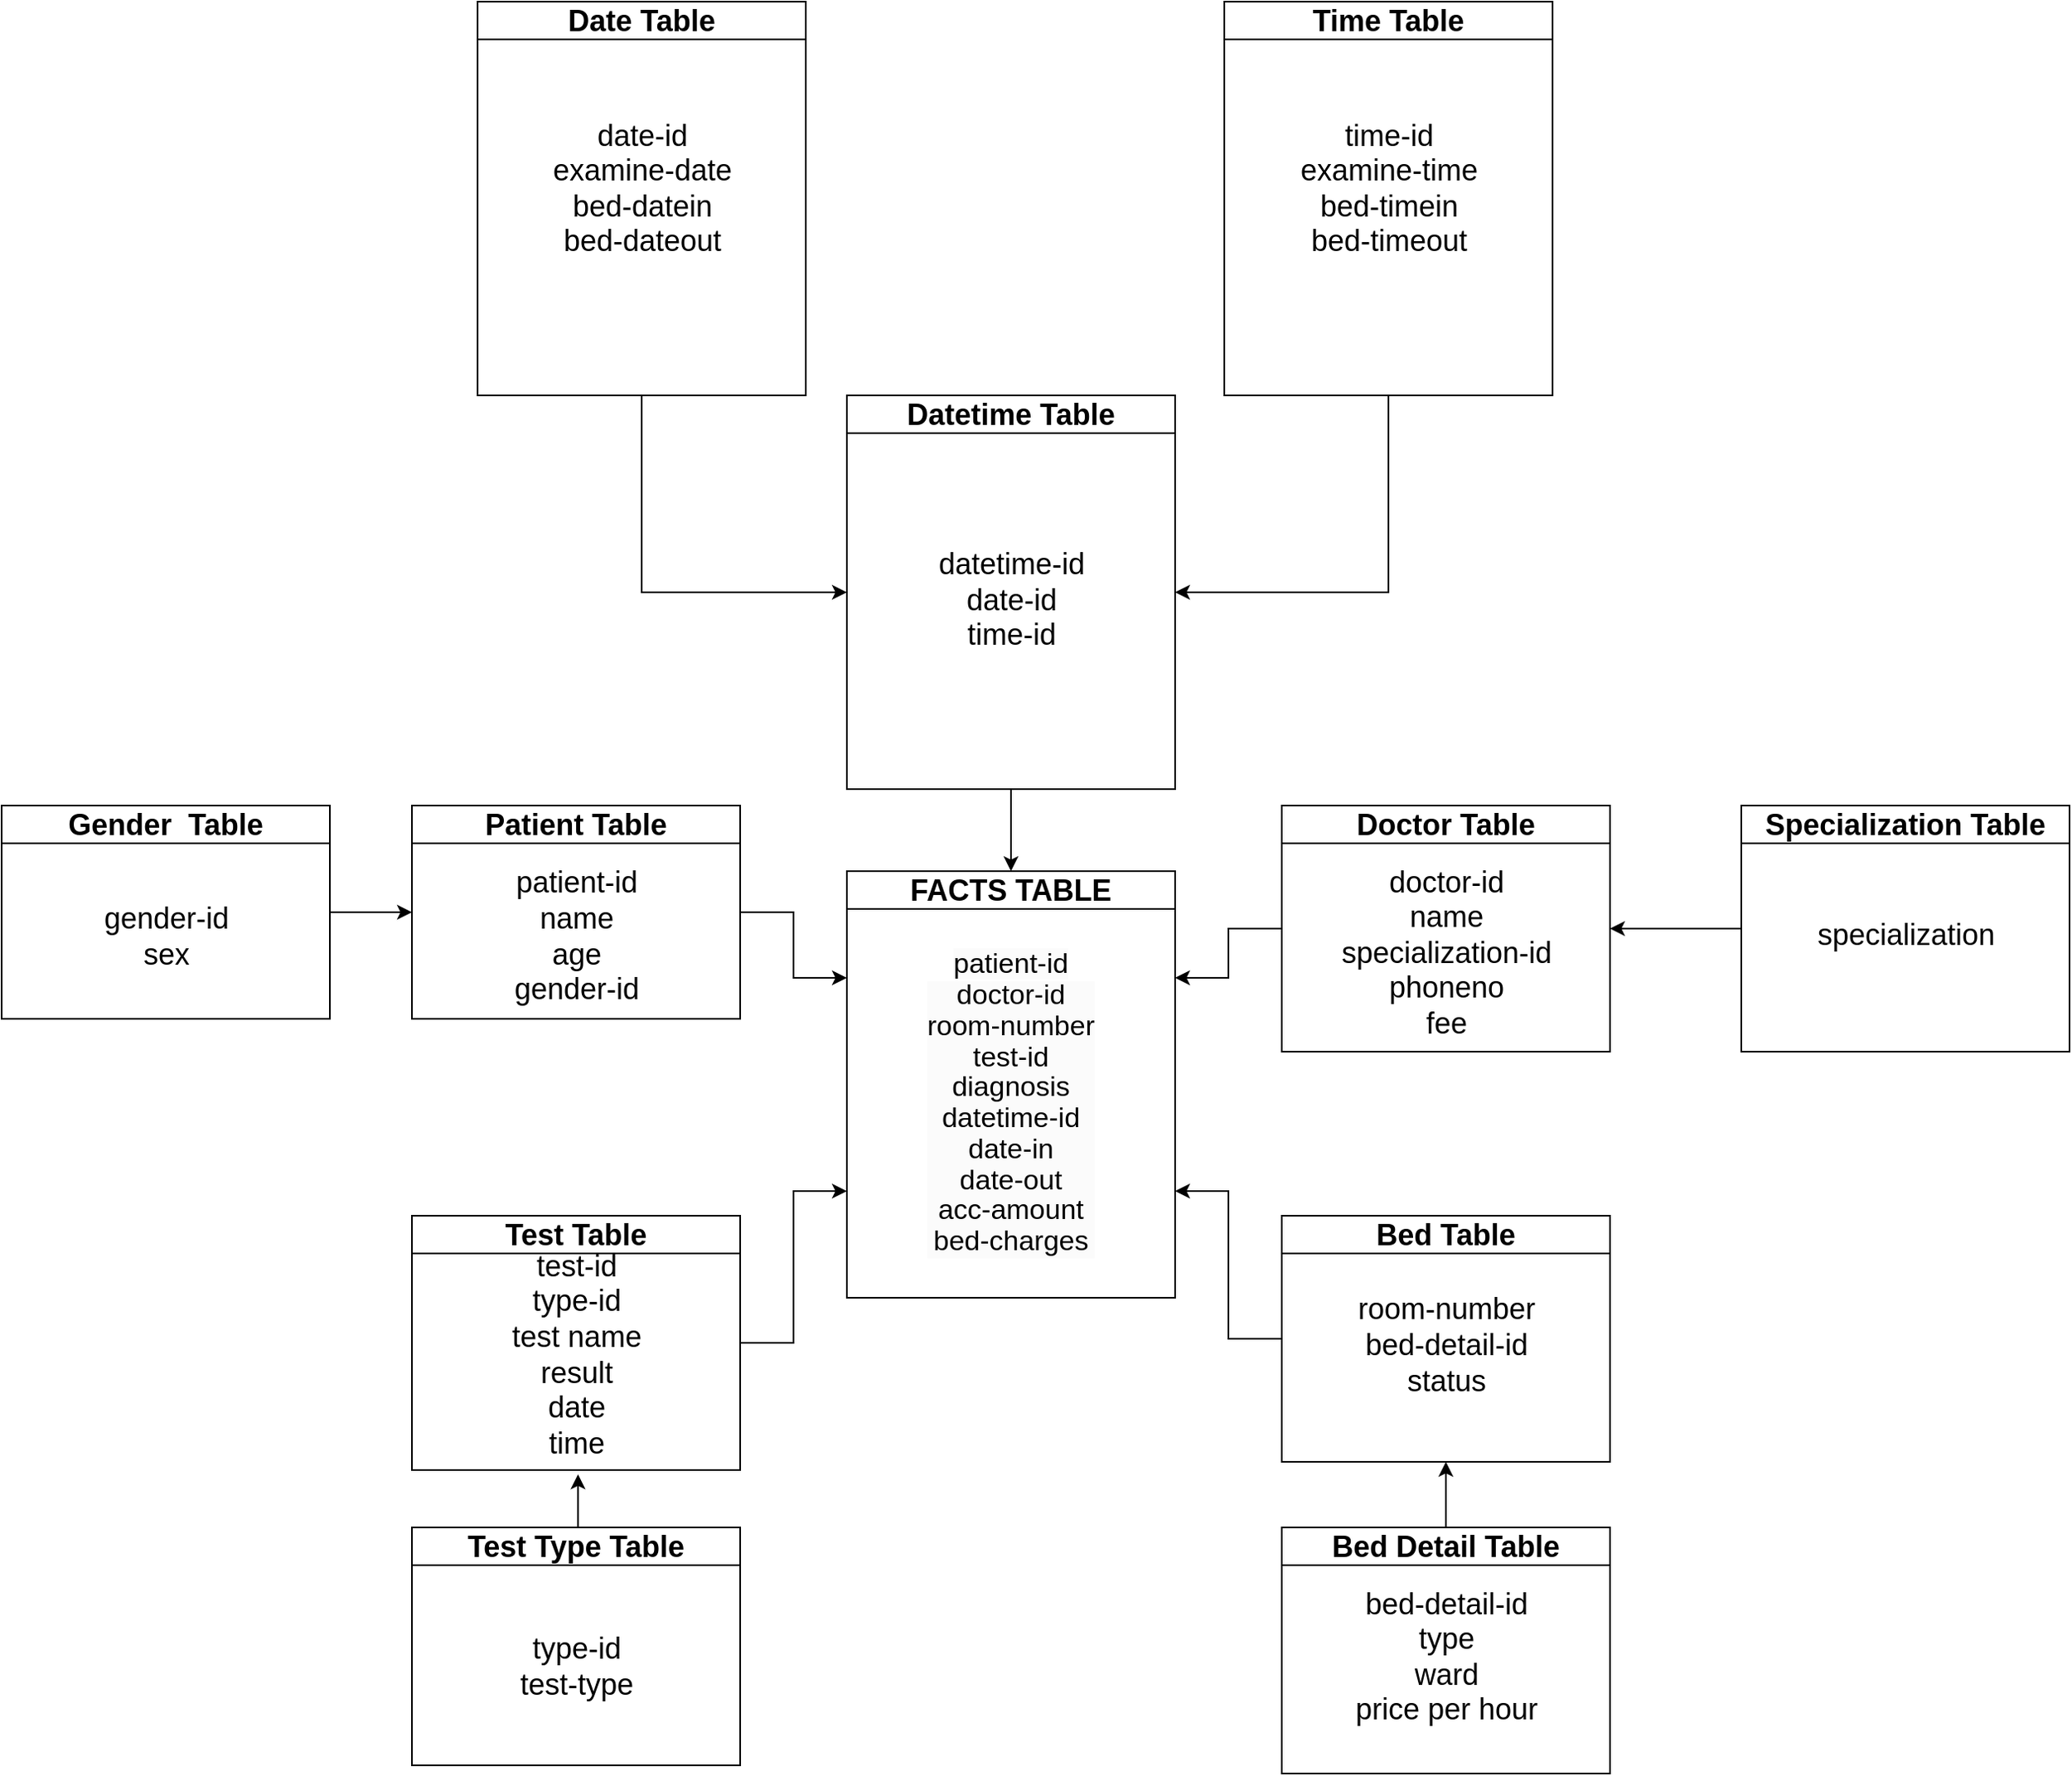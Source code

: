 <mxfile version="26.0.11">
  <diagram id="R2lEEEUBdFMjLlhIrx00" name="Page-1">
    <mxGraphModel dx="1419" dy="2397" grid="1" gridSize="10" guides="1" tooltips="1" connect="1" arrows="1" fold="1" page="1" pageScale="1" pageWidth="850" pageHeight="1100" math="0" shadow="0" extFonts="Permanent Marker^https://fonts.googleapis.com/css?family=Permanent+Marker">
      <root>
        <mxCell id="0" />
        <mxCell id="1" parent="0" />
        <mxCell id="buUf2vuJPlwVmImWlEwj-42" value="&lt;font style=&quot;font-size: 18px;&quot;&gt;FACTS TABLE&lt;/font&gt;" style="swimlane;whiteSpace=wrap;html=1;" vertex="1" parent="1">
          <mxGeometry x="1395" y="420" width="200" height="260" as="geometry" />
        </mxCell>
        <mxCell id="buUf2vuJPlwVmImWlEwj-43" value="&lt;font style=&quot;forced-color-adjust: none; color: rgb(0, 0, 0); font-family: Helvetica; font-style: normal; font-variant-ligatures: normal; font-variant-caps: normal; font-weight: 400; letter-spacing: normal; orphans: 2; text-indent: 0px; text-transform: none; widows: 2; word-spacing: 0px; -webkit-text-stroke-width: 0px; white-space: nowrap; background-color: rgb(251, 251, 251); text-decoration-thickness: initial; text-decoration-style: initial; text-decoration-color: initial; line-height: 110%;&quot;&gt;patient-id&lt;/font&gt;&lt;div style=&quot;forced-color-adjust: none; color: rgb(0, 0, 0); font-family: Helvetica; font-style: normal; font-variant-ligatures: normal; font-variant-caps: normal; font-weight: 400; letter-spacing: normal; orphans: 2; text-indent: 0px; text-transform: none; widows: 2; word-spacing: 0px; -webkit-text-stroke-width: 0px; white-space: nowrap; background-color: rgb(251, 251, 251); text-decoration-thickness: initial; text-decoration-style: initial; text-decoration-color: initial; line-height: 110%;&quot;&gt;&lt;font style=&quot;forced-color-adjust: none; line-height: 110%;&quot;&gt;doctor-id&lt;/font&gt;&lt;/div&gt;&lt;div style=&quot;forced-color-adjust: none; color: rgb(0, 0, 0); font-family: Helvetica; font-style: normal; font-variant-ligatures: normal; font-variant-caps: normal; font-weight: 400; letter-spacing: normal; orphans: 2; text-indent: 0px; text-transform: none; widows: 2; word-spacing: 0px; -webkit-text-stroke-width: 0px; white-space: nowrap; background-color: rgb(251, 251, 251); text-decoration-thickness: initial; text-decoration-style: initial; text-decoration-color: initial; line-height: 110%;&quot;&gt;&lt;font style=&quot;forced-color-adjust: none; line-height: 110%;&quot;&gt;room-number&lt;/font&gt;&lt;/div&gt;&lt;div style=&quot;forced-color-adjust: none; color: rgb(0, 0, 0); font-family: Helvetica; font-style: normal; font-variant-ligatures: normal; font-variant-caps: normal; font-weight: 400; letter-spacing: normal; orphans: 2; text-indent: 0px; text-transform: none; widows: 2; word-spacing: 0px; -webkit-text-stroke-width: 0px; white-space: nowrap; background-color: rgb(251, 251, 251); text-decoration-thickness: initial; text-decoration-style: initial; text-decoration-color: initial; line-height: 110%;&quot;&gt;&lt;font style=&quot;forced-color-adjust: none; line-height: 110%;&quot;&gt;test-id&lt;/font&gt;&lt;/div&gt;&lt;div style=&quot;forced-color-adjust: none; color: rgb(0, 0, 0); font-family: Helvetica; font-style: normal; font-variant-ligatures: normal; font-variant-caps: normal; font-weight: 400; letter-spacing: normal; orphans: 2; text-indent: 0px; text-transform: none; widows: 2; word-spacing: 0px; -webkit-text-stroke-width: 0px; white-space: nowrap; background-color: rgb(251, 251, 251); text-decoration-thickness: initial; text-decoration-style: initial; text-decoration-color: initial; line-height: 110%;&quot;&gt;&lt;font style=&quot;forced-color-adjust: none; line-height: 110%;&quot;&gt;diagnosis&lt;/font&gt;&lt;/div&gt;&lt;div style=&quot;forced-color-adjust: none; color: rgb(0, 0, 0); font-family: Helvetica; font-style: normal; font-variant-ligatures: normal; font-variant-caps: normal; font-weight: 400; letter-spacing: normal; orphans: 2; text-indent: 0px; text-transform: none; widows: 2; word-spacing: 0px; -webkit-text-stroke-width: 0px; white-space: nowrap; background-color: rgb(251, 251, 251); text-decoration-thickness: initial; text-decoration-style: initial; text-decoration-color: initial; line-height: 110%;&quot;&gt;&lt;font style=&quot;forced-color-adjust: none; line-height: 110%;&quot;&gt;datetime-id&lt;/font&gt;&lt;/div&gt;&lt;div style=&quot;forced-color-adjust: none; color: rgb(0, 0, 0); font-family: Helvetica; font-style: normal; font-variant-ligatures: normal; font-variant-caps: normal; font-weight: 400; letter-spacing: normal; orphans: 2; text-indent: 0px; text-transform: none; widows: 2; word-spacing: 0px; -webkit-text-stroke-width: 0px; white-space: nowrap; background-color: rgb(251, 251, 251); text-decoration-thickness: initial; text-decoration-style: initial; text-decoration-color: initial; line-height: 110%;&quot;&gt;&lt;div style=&quot;forced-color-adjust: none;&quot;&gt;&lt;div style=&quot;forced-color-adjust: none;&quot;&gt;&lt;font style=&quot;forced-color-adjust: none; line-height: 110%;&quot;&gt;date-in&lt;/font&gt;&lt;/div&gt;&lt;div style=&quot;forced-color-adjust: none;&quot;&gt;&lt;font style=&quot;forced-color-adjust: none; line-height: 110%;&quot;&gt;date-out&lt;/font&gt;&lt;/div&gt;&lt;/div&gt;&lt;div style=&quot;forced-color-adjust: none;&quot;&gt;&lt;font style=&quot;forced-color-adjust: none; line-height: 110%;&quot;&gt;acc-amount&lt;/font&gt;&lt;/div&gt;&lt;/div&gt;&lt;div style=&quot;forced-color-adjust: none; color: rgb(0, 0, 0); font-family: Helvetica; font-style: normal; font-variant-ligatures: normal; font-variant-caps: normal; font-weight: 400; letter-spacing: normal; orphans: 2; text-indent: 0px; text-transform: none; widows: 2; word-spacing: 0px; -webkit-text-stroke-width: 0px; white-space: nowrap; background-color: rgb(251, 251, 251); text-decoration-thickness: initial; text-decoration-style: initial; text-decoration-color: initial; line-height: 110%;&quot;&gt;bed-charges&lt;/div&gt;" style="text;whiteSpace=wrap;html=1;align=center;fontSize=17;" vertex="1" parent="buUf2vuJPlwVmImWlEwj-42">
          <mxGeometry x="45" y="40" width="110" height="200" as="geometry" />
        </mxCell>
        <mxCell id="buUf2vuJPlwVmImWlEwj-44" style="edgeStyle=orthogonalEdgeStyle;rounded=0;orthogonalLoop=1;jettySize=auto;html=1;exitX=0;exitY=0.5;exitDx=0;exitDy=0;entryX=1;entryY=0.75;entryDx=0;entryDy=0;" edge="1" parent="1" source="buUf2vuJPlwVmImWlEwj-45" target="buUf2vuJPlwVmImWlEwj-42">
          <mxGeometry relative="1" as="geometry" />
        </mxCell>
        <mxCell id="buUf2vuJPlwVmImWlEwj-45" value="&lt;font style=&quot;font-size: 18px;&quot;&gt;Bed Table&lt;/font&gt;" style="swimlane;whiteSpace=wrap;html=1;" vertex="1" parent="1">
          <mxGeometry x="1660" y="630" width="200" height="150" as="geometry" />
        </mxCell>
        <mxCell id="buUf2vuJPlwVmImWlEwj-46" value="&lt;font&gt;room-number&lt;/font&gt;&lt;div&gt;bed-detail-id&lt;div&gt;&lt;span style=&quot;background-color: transparent; color: light-dark(rgb(0, 0, 0), rgb(255, 255, 255));&quot;&gt;status&lt;/span&gt;&lt;/div&gt;&lt;div&gt;&lt;div style=&quot;&quot;&gt;&lt;br&gt;&lt;/div&gt;&lt;/div&gt;&lt;/div&gt;" style="text;html=1;align=center;verticalAlign=middle;resizable=0;points=[];autosize=1;strokeColor=none;fillColor=none;fontSize=18;" vertex="1" parent="buUf2vuJPlwVmImWlEwj-45">
          <mxGeometry x="35" y="40" width="130" height="100" as="geometry" />
        </mxCell>
        <mxCell id="buUf2vuJPlwVmImWlEwj-47" style="edgeStyle=orthogonalEdgeStyle;rounded=0;orthogonalLoop=1;jettySize=auto;html=1;exitX=1;exitY=0.5;exitDx=0;exitDy=0;entryX=0;entryY=0.75;entryDx=0;entryDy=0;" edge="1" parent="1" source="buUf2vuJPlwVmImWlEwj-48" target="buUf2vuJPlwVmImWlEwj-42">
          <mxGeometry relative="1" as="geometry" />
        </mxCell>
        <mxCell id="buUf2vuJPlwVmImWlEwj-48" value="&lt;font style=&quot;font-size: 18px;&quot;&gt;Test Table&lt;/font&gt;" style="swimlane;whiteSpace=wrap;html=1;" vertex="1" parent="1">
          <mxGeometry x="1130" y="630" width="200" height="155" as="geometry" />
        </mxCell>
        <mxCell id="buUf2vuJPlwVmImWlEwj-49" value="test-id&lt;div&gt;type-id&lt;br&gt;&lt;div&gt;test name&lt;/div&gt;&lt;div&gt;result&lt;/div&gt;&lt;div&gt;date&lt;/div&gt;&lt;div&gt;time&lt;/div&gt;&lt;/div&gt;" style="text;html=1;align=center;verticalAlign=middle;resizable=0;points=[];autosize=1;strokeColor=none;fillColor=none;fontSize=18;" vertex="1" parent="buUf2vuJPlwVmImWlEwj-48">
          <mxGeometry x="50" y="15" width="100" height="140" as="geometry" />
        </mxCell>
        <mxCell id="buUf2vuJPlwVmImWlEwj-50" style="edgeStyle=orthogonalEdgeStyle;rounded=0;orthogonalLoop=1;jettySize=auto;html=1;exitX=1;exitY=0.5;exitDx=0;exitDy=0;entryX=0;entryY=0.25;entryDx=0;entryDy=0;" edge="1" parent="1" source="buUf2vuJPlwVmImWlEwj-51" target="buUf2vuJPlwVmImWlEwj-42">
          <mxGeometry relative="1" as="geometry" />
        </mxCell>
        <mxCell id="buUf2vuJPlwVmImWlEwj-51" value="&lt;font style=&quot;font-size: 18px;&quot;&gt;Patient Table&lt;/font&gt;" style="swimlane;whiteSpace=wrap;html=1;" vertex="1" parent="1">
          <mxGeometry x="1130" y="380" width="200" height="130" as="geometry" />
        </mxCell>
        <mxCell id="buUf2vuJPlwVmImWlEwj-52" value="patient-id&lt;div&gt;name&lt;/div&gt;&lt;div&gt;age&lt;/div&gt;&lt;div&gt;gender-id&lt;/div&gt;" style="text;html=1;align=center;verticalAlign=middle;resizable=0;points=[];autosize=1;strokeColor=none;fillColor=none;fontSize=18;" vertex="1" parent="buUf2vuJPlwVmImWlEwj-51">
          <mxGeometry x="50" y="30" width="100" height="100" as="geometry" />
        </mxCell>
        <mxCell id="buUf2vuJPlwVmImWlEwj-53" style="edgeStyle=orthogonalEdgeStyle;rounded=0;orthogonalLoop=1;jettySize=auto;html=1;exitX=0;exitY=0.5;exitDx=0;exitDy=0;entryX=1;entryY=0.25;entryDx=0;entryDy=0;" edge="1" parent="1" source="buUf2vuJPlwVmImWlEwj-54" target="buUf2vuJPlwVmImWlEwj-42">
          <mxGeometry relative="1" as="geometry" />
        </mxCell>
        <mxCell id="buUf2vuJPlwVmImWlEwj-54" value="Doctor Table" style="swimlane;whiteSpace=wrap;html=1;fontSize=18;" vertex="1" parent="1">
          <mxGeometry x="1660" y="380" width="200" height="150" as="geometry" />
        </mxCell>
        <mxCell id="buUf2vuJPlwVmImWlEwj-55" value="&lt;div&gt;&lt;font&gt;doctor-id&lt;/font&gt;&lt;/div&gt;&lt;div&gt;&lt;font&gt;name&lt;/font&gt;&lt;/div&gt;&lt;div&gt;&lt;font&gt;specialization-id&lt;/font&gt;&lt;/div&gt;&lt;div&gt;&lt;font&gt;phoneno&lt;/font&gt;&lt;/div&gt;&lt;div&gt;&lt;div style=&quot;&quot;&gt;&lt;font style=&quot;&quot;&gt;&lt;font&gt;fee&lt;/font&gt;&lt;br&gt;&lt;/font&gt;&lt;/div&gt;&lt;/div&gt;" style="text;html=1;align=center;verticalAlign=middle;resizable=0;points=[];autosize=1;strokeColor=none;fillColor=none;fontSize=18;" vertex="1" parent="buUf2vuJPlwVmImWlEwj-54">
          <mxGeometry x="25" y="30" width="150" height="120" as="geometry" />
        </mxCell>
        <mxCell id="buUf2vuJPlwVmImWlEwj-56" style="edgeStyle=orthogonalEdgeStyle;rounded=0;orthogonalLoop=1;jettySize=auto;html=1;exitX=0.5;exitY=1;exitDx=0;exitDy=0;entryX=0.5;entryY=0;entryDx=0;entryDy=0;" edge="1" parent="1" source="buUf2vuJPlwVmImWlEwj-57" target="buUf2vuJPlwVmImWlEwj-42">
          <mxGeometry relative="1" as="geometry" />
        </mxCell>
        <mxCell id="buUf2vuJPlwVmImWlEwj-57" value="&lt;font style=&quot;font-size: 18px;&quot;&gt;Datetime Table&lt;/font&gt;" style="swimlane;whiteSpace=wrap;html=1;" vertex="1" parent="1">
          <mxGeometry x="1395" y="130" width="200" height="240" as="geometry" />
        </mxCell>
        <mxCell id="buUf2vuJPlwVmImWlEwj-58" value="&lt;div&gt;datetime-id&lt;/div&gt;&lt;div&gt;date-id&lt;/div&gt;&lt;div&gt;time-id&lt;/div&gt;" style="text;html=1;align=center;verticalAlign=middle;resizable=0;points=[];autosize=1;strokeColor=none;fillColor=none;fontSize=18;" vertex="1" parent="buUf2vuJPlwVmImWlEwj-57">
          <mxGeometry x="45" y="85" width="110" height="80" as="geometry" />
        </mxCell>
        <mxCell id="buUf2vuJPlwVmImWlEwj-59" style="edgeStyle=orthogonalEdgeStyle;rounded=0;orthogonalLoop=1;jettySize=auto;html=1;exitX=0;exitY=0.5;exitDx=0;exitDy=0;entryX=1;entryY=0.5;entryDx=0;entryDy=0;" edge="1" parent="1" source="buUf2vuJPlwVmImWlEwj-60" target="buUf2vuJPlwVmImWlEwj-54">
          <mxGeometry relative="1" as="geometry" />
        </mxCell>
        <mxCell id="buUf2vuJPlwVmImWlEwj-60" value="Specialization Table" style="swimlane;whiteSpace=wrap;html=1;fontSize=18;" vertex="1" parent="1">
          <mxGeometry x="1940" y="380" width="200" height="150" as="geometry" />
        </mxCell>
        <mxCell id="buUf2vuJPlwVmImWlEwj-61" value="&lt;div&gt;&lt;div&gt;specialization&lt;/div&gt;&lt;/div&gt;&lt;div&gt;&lt;br&gt;&lt;/div&gt;" style="text;html=1;align=center;verticalAlign=middle;resizable=0;points=[];autosize=1;strokeColor=none;fillColor=none;fontSize=18;" vertex="1" parent="buUf2vuJPlwVmImWlEwj-60">
          <mxGeometry x="35" y="60" width="130" height="60" as="geometry" />
        </mxCell>
        <mxCell id="buUf2vuJPlwVmImWlEwj-62" style="edgeStyle=orthogonalEdgeStyle;rounded=0;orthogonalLoop=1;jettySize=auto;html=1;exitX=0.5;exitY=1;exitDx=0;exitDy=0;entryX=0;entryY=0.5;entryDx=0;entryDy=0;" edge="1" parent="1" source="buUf2vuJPlwVmImWlEwj-63" target="buUf2vuJPlwVmImWlEwj-57">
          <mxGeometry relative="1" as="geometry" />
        </mxCell>
        <mxCell id="buUf2vuJPlwVmImWlEwj-63" value="&lt;font style=&quot;font-size: 18px;&quot;&gt;Date Table&lt;/font&gt;" style="swimlane;whiteSpace=wrap;html=1;" vertex="1" parent="1">
          <mxGeometry x="1170" y="-110" width="200" height="240" as="geometry" />
        </mxCell>
        <mxCell id="buUf2vuJPlwVmImWlEwj-64" value="date-id&lt;div&gt;examine-date&lt;/div&gt;&lt;div&gt;bed-datein&lt;/div&gt;&lt;div&gt;bed-dateout&lt;/div&gt;&lt;div&gt;&lt;br&gt;&lt;/div&gt;" style="text;html=1;align=center;verticalAlign=middle;resizable=0;points=[];autosize=1;strokeColor=none;fillColor=none;fontSize=18;" vertex="1" parent="buUf2vuJPlwVmImWlEwj-63">
          <mxGeometry x="35" y="65" width="130" height="120" as="geometry" />
        </mxCell>
        <mxCell id="buUf2vuJPlwVmImWlEwj-65" style="edgeStyle=orthogonalEdgeStyle;rounded=0;orthogonalLoop=1;jettySize=auto;html=1;exitX=0.5;exitY=1;exitDx=0;exitDy=0;entryX=1;entryY=0.5;entryDx=0;entryDy=0;" edge="1" parent="1" source="buUf2vuJPlwVmImWlEwj-66" target="buUf2vuJPlwVmImWlEwj-57">
          <mxGeometry relative="1" as="geometry" />
        </mxCell>
        <mxCell id="buUf2vuJPlwVmImWlEwj-66" value="&lt;font style=&quot;font-size: 18px;&quot;&gt;Time Table&lt;/font&gt;" style="swimlane;whiteSpace=wrap;html=1;startSize=23;" vertex="1" parent="1">
          <mxGeometry x="1625" y="-110" width="200" height="240" as="geometry" />
        </mxCell>
        <mxCell id="buUf2vuJPlwVmImWlEwj-67" value="time-id&lt;div&gt;&lt;span style=&quot;background-color: transparent; color: light-dark(rgb(0, 0, 0), rgb(255, 255, 255));&quot;&gt;examine-time&lt;/span&gt;&lt;/div&gt;&lt;div&gt;&lt;span style=&quot;background-color: transparent; color: light-dark(rgb(0, 0, 0), rgb(255, 255, 255));&quot;&gt;bed-timein&lt;/span&gt;&lt;/div&gt;&lt;div&gt;bed-timeout&lt;/div&gt;&lt;div&gt;&lt;br&gt;&lt;/div&gt;" style="text;html=1;align=center;verticalAlign=middle;resizable=0;points=[];autosize=1;strokeColor=none;fillColor=none;fontSize=18;" vertex="1" parent="buUf2vuJPlwVmImWlEwj-66">
          <mxGeometry x="35" y="65" width="130" height="120" as="geometry" />
        </mxCell>
        <mxCell id="buUf2vuJPlwVmImWlEwj-68" style="edgeStyle=orthogonalEdgeStyle;rounded=0;orthogonalLoop=1;jettySize=auto;html=1;exitX=1;exitY=0.5;exitDx=0;exitDy=0;entryX=0;entryY=0.5;entryDx=0;entryDy=0;" edge="1" parent="1" source="buUf2vuJPlwVmImWlEwj-69" target="buUf2vuJPlwVmImWlEwj-51">
          <mxGeometry relative="1" as="geometry" />
        </mxCell>
        <mxCell id="buUf2vuJPlwVmImWlEwj-69" value="&lt;font style=&quot;font-size: 18px;&quot;&gt;Gender&amp;nbsp; Table&lt;/font&gt;" style="swimlane;whiteSpace=wrap;html=1;startSize=23;" vertex="1" parent="1">
          <mxGeometry x="880" y="380" width="200" height="130" as="geometry" />
        </mxCell>
        <mxCell id="buUf2vuJPlwVmImWlEwj-70" value="&lt;div&gt;gender-id&lt;/div&gt;sex" style="text;html=1;align=center;verticalAlign=middle;resizable=0;points=[];autosize=1;strokeColor=none;fillColor=none;fontSize=18;" vertex="1" parent="buUf2vuJPlwVmImWlEwj-69">
          <mxGeometry x="50" y="50" width="100" height="60" as="geometry" />
        </mxCell>
        <mxCell id="buUf2vuJPlwVmImWlEwj-71" value="&lt;font style=&quot;font-size: 18px;&quot;&gt;Test Type Table&lt;/font&gt;" style="swimlane;whiteSpace=wrap;html=1;" vertex="1" parent="1">
          <mxGeometry x="1130" y="820" width="200" height="145" as="geometry" />
        </mxCell>
        <mxCell id="buUf2vuJPlwVmImWlEwj-72" value="type-id&lt;div&gt;test-type&lt;/div&gt;" style="text;html=1;align=center;verticalAlign=middle;resizable=0;points=[];autosize=1;strokeColor=none;fillColor=none;fontSize=18;" vertex="1" parent="buUf2vuJPlwVmImWlEwj-71">
          <mxGeometry x="55" y="55" width="90" height="60" as="geometry" />
        </mxCell>
        <mxCell id="buUf2vuJPlwVmImWlEwj-73" style="edgeStyle=orthogonalEdgeStyle;rounded=0;orthogonalLoop=1;jettySize=auto;html=1;exitX=0.5;exitY=0;exitDx=0;exitDy=0;entryX=0.512;entryY=1.019;entryDx=0;entryDy=0;entryPerimeter=0;" edge="1" parent="1" source="buUf2vuJPlwVmImWlEwj-71" target="buUf2vuJPlwVmImWlEwj-49">
          <mxGeometry relative="1" as="geometry" />
        </mxCell>
        <mxCell id="buUf2vuJPlwVmImWlEwj-74" style="edgeStyle=orthogonalEdgeStyle;rounded=0;orthogonalLoop=1;jettySize=auto;html=1;exitX=0.5;exitY=0;exitDx=0;exitDy=0;entryX=0.5;entryY=1;entryDx=0;entryDy=0;" edge="1" parent="1" source="buUf2vuJPlwVmImWlEwj-75" target="buUf2vuJPlwVmImWlEwj-45">
          <mxGeometry relative="1" as="geometry" />
        </mxCell>
        <mxCell id="buUf2vuJPlwVmImWlEwj-75" value="&lt;font style=&quot;font-size: 18px;&quot;&gt;Bed Detail Table&lt;/font&gt;" style="swimlane;whiteSpace=wrap;html=1;" vertex="1" parent="1">
          <mxGeometry x="1660" y="820" width="200" height="150" as="geometry" />
        </mxCell>
        <mxCell id="buUf2vuJPlwVmImWlEwj-76" value="&lt;div&gt;&lt;div style=&quot;&quot;&gt;bed-detail-id&lt;/div&gt;&lt;div style=&quot;&quot;&gt;type&lt;/div&gt;&lt;/div&gt;&lt;div style=&quot;&quot;&gt;ward&lt;/div&gt;&lt;div style=&quot;&quot;&gt;&lt;div&gt;price per hour&lt;/div&gt;&lt;div&gt;&lt;br&gt;&lt;/div&gt;&lt;/div&gt;" style="text;html=1;align=center;verticalAlign=middle;resizable=0;points=[];autosize=1;strokeColor=none;fillColor=none;fontSize=18;" vertex="1" parent="buUf2vuJPlwVmImWlEwj-75">
          <mxGeometry x="35" y="30" width="130" height="120" as="geometry" />
        </mxCell>
      </root>
    </mxGraphModel>
  </diagram>
</mxfile>
